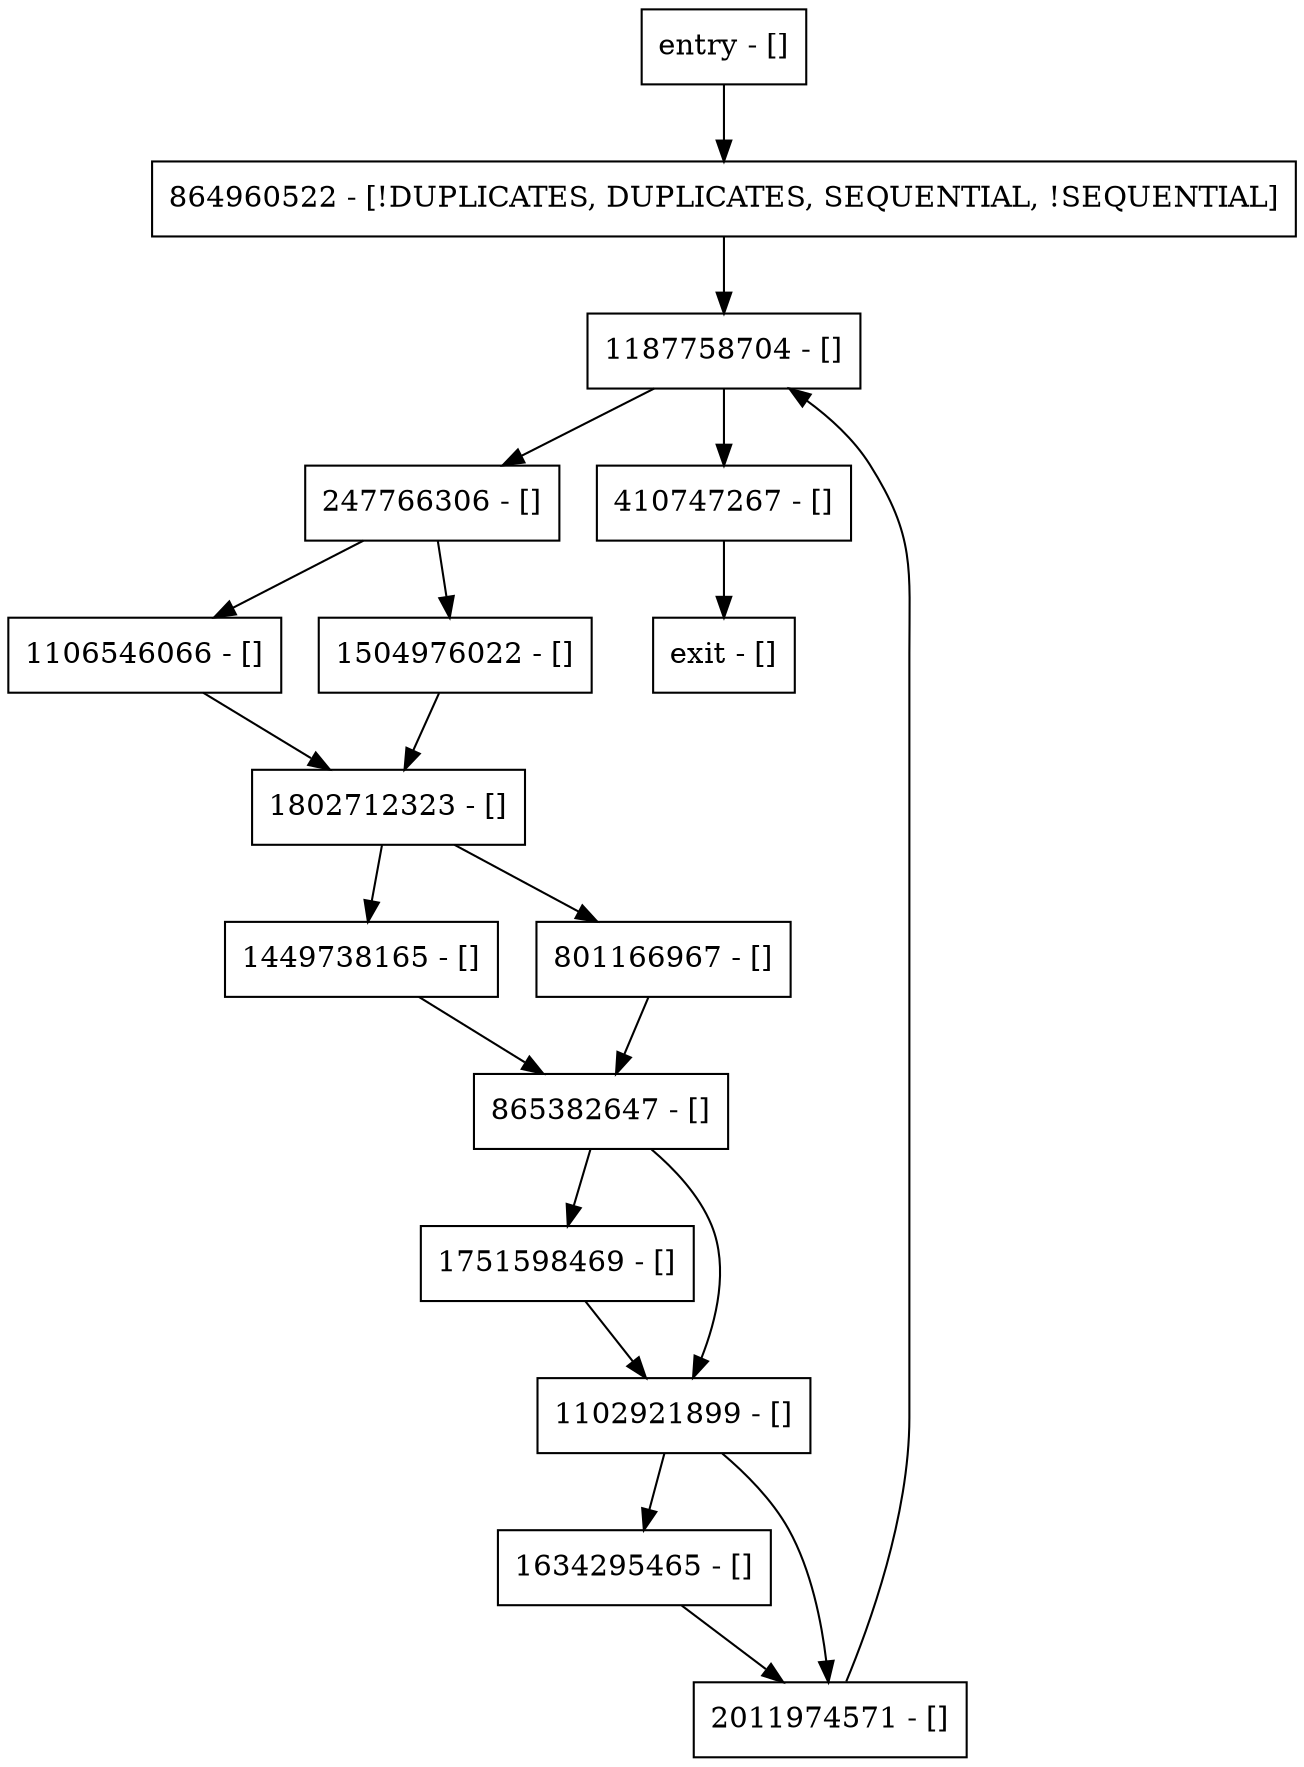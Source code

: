digraph populate {
node [shape=record];
1187758704 [label="1187758704 - []"];
1449738165 [label="1449738165 - []"];
1751598469 [label="1751598469 - []"];
1634295465 [label="1634295465 - []"];
1106546066 [label="1106546066 - []"];
247766306 [label="247766306 - []"];
2011974571 [label="2011974571 - []"];
410747267 [label="410747267 - []"];
entry [label="entry - []"];
exit [label="exit - []"];
1102921899 [label="1102921899 - []"];
801166967 [label="801166967 - []"];
865382647 [label="865382647 - []"];
864960522 [label="864960522 - [!DUPLICATES, DUPLICATES, SEQUENTIAL, !SEQUENTIAL]"];
1504976022 [label="1504976022 - []"];
1802712323 [label="1802712323 - []"];
entry;
exit;
1187758704 -> 410747267;
1187758704 -> 247766306;
1449738165 -> 865382647;
1751598469 -> 1102921899;
1634295465 -> 2011974571;
1106546066 -> 1802712323;
247766306 -> 1106546066;
247766306 -> 1504976022;
2011974571 -> 1187758704;
410747267 -> exit;
entry -> 864960522;
1102921899 -> 1634295465;
1102921899 -> 2011974571;
801166967 -> 865382647;
865382647 -> 1102921899;
865382647 -> 1751598469;
864960522 -> 1187758704;
1504976022 -> 1802712323;
1802712323 -> 801166967;
1802712323 -> 1449738165;
}
